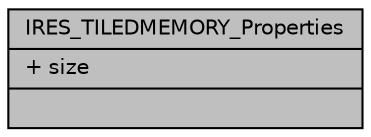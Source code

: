 digraph "IRES_TILEDMEMORY_Properties"
{
  edge [fontname="Helvetica",fontsize="10",labelfontname="Helvetica",labelfontsize="10"];
  node [fontname="Helvetica",fontsize="10",shape=record];
  Node1 [label="{IRES_TILEDMEMORY_Properties\n|+ size\l|}",height=0.2,width=0.4,color="black", fillcolor="grey75", style="filled", fontcolor="black"];
}
